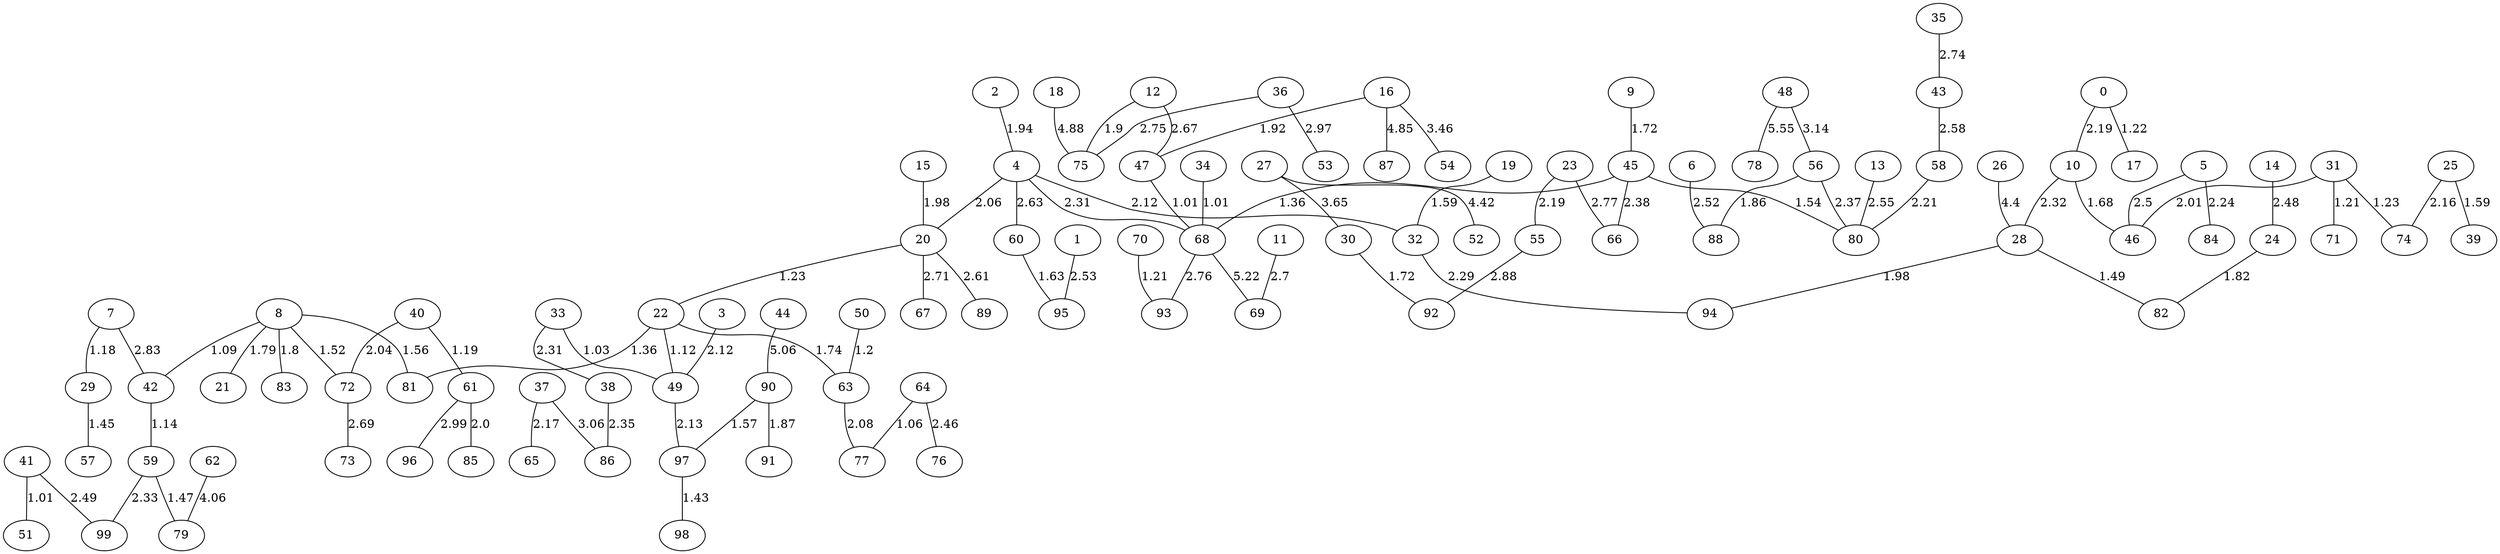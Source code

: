 graph G{
"99";
"49";
"60";
"68";
"74";
"5";
"9";
"2";
"23";
"94";
"33";
"56";
"6";
"79";
"67";
"83";
"47";
"18";
"61";
"30";
"27";
"76";
"88";
"10";
"7";
"22";
"91";
"29";
"44";
"12";
"13";
"36";
"93";
"21";
"40";
"32";
"39";
"63";
"16";
"15";
"55";
"97";
"51";
"64";
"77";
"3";
"65";
"25";
"58";
"98";
"14";
"46";
"52";
"19";
"75";
"8";
"57";
"17";
"66";
"73";
"84";
"38";
"26";
"96";
"80";
"31";
"70";
"48";
"50";
"41";
"35";
"24";
"4";
"34";
"95";
"42";
"85";
"53";
"72";
"11";
"92";
"37";
"1";
"89";
"71";
"62";
"45";
"86";
"43";
"82";
"59";
"69";
"20";
"0";
"87";
"78";
"54";
"28";
"81";
"90";
"41"--"51"[label="1.01"];
"47"--"68"[label="1.01"];
"34"--"68"[label="1.01"];
"33"--"49"[label="1.03"];
"64"--"77"[label="1.06"];
"8"--"42"[label="1.09"];
"22"--"49"[label="1.12"];
"42"--"59"[label="1.14"];
"7"--"29"[label="1.18"];
"40"--"61"[label="1.19"];
"50"--"63"[label="1.2"];
"31"--"71"[label="1.21"];
"70"--"93"[label="1.21"];
"0"--"17"[label="1.22"];
"20"--"22"[label="1.23"];
"31"--"74"[label="1.23"];
"22"--"81"[label="1.36"];
"45"--"68"[label="1.36"];
"97"--"98"[label="1.43"];
"29"--"57"[label="1.45"];
"59"--"79"[label="1.47"];
"28"--"82"[label="1.49"];
"8"--"72"[label="1.52"];
"45"--"80"[label="1.54"];
"8"--"81"[label="1.56"];
"90"--"97"[label="1.57"];
"25"--"39"[label="1.59"];
"19"--"32"[label="1.59"];
"60"--"95"[label="1.63"];
"10"--"46"[label="1.68"];
"30"--"92"[label="1.72"];
"9"--"45"[label="1.72"];
"22"--"63"[label="1.74"];
"8"--"21"[label="1.79"];
"8"--"83"[label="1.8"];
"24"--"82"[label="1.82"];
"56"--"88"[label="1.86"];
"90"--"91"[label="1.87"];
"12"--"75"[label="1.9"];
"16"--"47"[label="1.92"];
"2"--"4"[label="1.94"];
"15"--"20"[label="1.98"];
"28"--"94"[label="1.98"];
"61"--"85"[label="2.0"];
"31"--"46"[label="2.01"];
"40"--"72"[label="2.04"];
"4"--"20"[label="2.06"];
"63"--"77"[label="2.08"];
"3"--"49"[label="2.12"];
"4"--"32"[label="2.12"];
"49"--"97"[label="2.13"];
"25"--"74"[label="2.16"];
"37"--"65"[label="2.17"];
"23"--"55"[label="2.19"];
"0"--"10"[label="2.19"];
"58"--"80"[label="2.21"];
"5"--"84"[label="2.24"];
"32"--"94"[label="2.29"];
"33"--"38"[label="2.31"];
"4"--"68"[label="2.31"];
"10"--"28"[label="2.32"];
"59"--"99"[label="2.33"];
"38"--"86"[label="2.35"];
"56"--"80"[label="2.37"];
"45"--"66"[label="2.38"];
"64"--"76"[label="2.46"];
"14"--"24"[label="2.48"];
"41"--"99"[label="2.49"];
"5"--"46"[label="2.5"];
"6"--"88"[label="2.52"];
"1"--"95"[label="2.53"];
"13"--"80"[label="2.55"];
"43"--"58"[label="2.58"];
"20"--"89"[label="2.61"];
"4"--"60"[label="2.63"];
"12"--"47"[label="2.67"];
"72"--"73"[label="2.69"];
"11"--"69"[label="2.7"];
"20"--"67"[label="2.71"];
"35"--"43"[label="2.74"];
"36"--"75"[label="2.75"];
"68"--"93"[label="2.76"];
"23"--"66"[label="2.77"];
"7"--"42"[label="2.83"];
"55"--"92"[label="2.88"];
"36"--"53"[label="2.97"];
"61"--"96"[label="2.99"];
"37"--"86"[label="3.06"];
"48"--"56"[label="3.14"];
"16"--"54"[label="3.46"];
"27"--"30"[label="3.65"];
"62"--"79"[label="4.06"];
"26"--"28"[label="4.4"];
"27"--"52"[label="4.42"];
"16"--"87"[label="4.85"];
"18"--"75"[label="4.88"];
"44"--"90"[label="5.06"];
"68"--"69"[label="5.22"];
"48"--"78"[label="5.55"];
}
